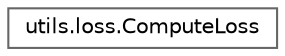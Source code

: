digraph "Graphical Class Hierarchy"
{
 // LATEX_PDF_SIZE
  bgcolor="transparent";
  edge [fontname=Helvetica,fontsize=10,labelfontname=Helvetica,labelfontsize=10];
  node [fontname=Helvetica,fontsize=10,shape=box,height=0.2,width=0.4];
  rankdir="LR";
  Node0 [id="Node000000",label="utils.loss.ComputeLoss",height=0.2,width=0.4,color="grey40", fillcolor="white", style="filled",URL="$classutils_1_1loss_1_1_compute_loss.html",tooltip=" "];
}
